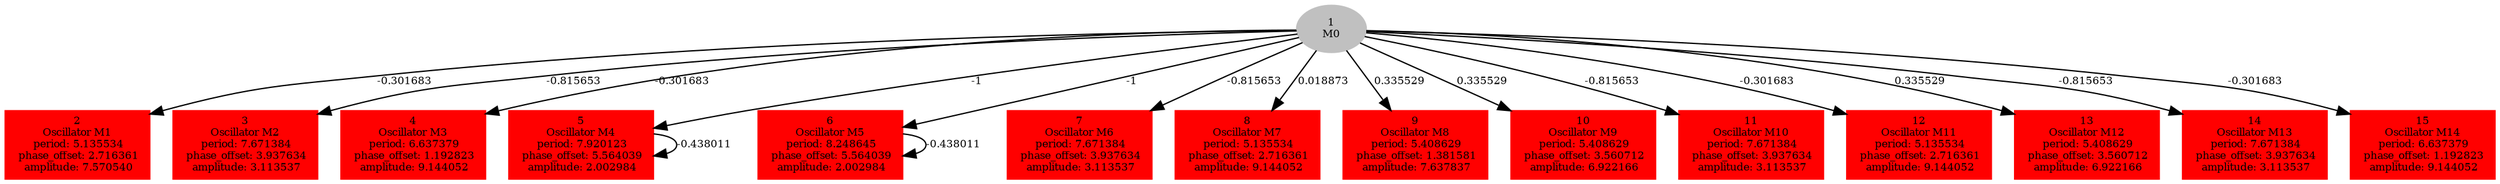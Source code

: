  digraph g{ forcelabels=true;
1[label=<1<BR/>M0>,color="grey",style=filled,fontsize=8];
2 [label=<2<BR />Oscillator M1<BR /> period: 5.135534<BR /> phase_offset: 2.716361<BR /> amplitude: 7.570540>, shape=box,color=red,style=filled,fontsize=8];3 [label=<3<BR />Oscillator M2<BR /> period: 7.671384<BR /> phase_offset: 3.937634<BR /> amplitude: 3.113537>, shape=box,color=red,style=filled,fontsize=8];4 [label=<4<BR />Oscillator M3<BR /> period: 6.637379<BR /> phase_offset: 1.192823<BR /> amplitude: 9.144052>, shape=box,color=red,style=filled,fontsize=8];5 [label=<5<BR />Oscillator M4<BR /> period: 7.920123<BR /> phase_offset: 5.564039<BR /> amplitude: 2.002984>, shape=box,color=red,style=filled,fontsize=8];6 [label=<6<BR />Oscillator M5<BR /> period: 8.248645<BR /> phase_offset: 5.564039<BR /> amplitude: 2.002984>, shape=box,color=red,style=filled,fontsize=8];7 [label=<7<BR />Oscillator M6<BR /> period: 7.671384<BR /> phase_offset: 3.937634<BR /> amplitude: 3.113537>, shape=box,color=red,style=filled,fontsize=8];8 [label=<8<BR />Oscillator M7<BR /> period: 5.135534<BR /> phase_offset: 2.716361<BR /> amplitude: 9.144052>, shape=box,color=red,style=filled,fontsize=8];9 [label=<9<BR />Oscillator M8<BR /> period: 5.408629<BR /> phase_offset: 1.381581<BR /> amplitude: 7.637837>, shape=box,color=red,style=filled,fontsize=8];10 [label=<10<BR />Oscillator M9<BR /> period: 5.408629<BR /> phase_offset: 3.560712<BR /> amplitude: 6.922166>, shape=box,color=red,style=filled,fontsize=8];11 [label=<11<BR />Oscillator M10<BR /> period: 7.671384<BR /> phase_offset: 3.937634<BR /> amplitude: 3.113537>, shape=box,color=red,style=filled,fontsize=8];12 [label=<12<BR />Oscillator M11<BR /> period: 5.135534<BR /> phase_offset: 2.716361<BR /> amplitude: 9.144052>, shape=box,color=red,style=filled,fontsize=8];13 [label=<13<BR />Oscillator M12<BR /> period: 5.408629<BR /> phase_offset: 3.560712<BR /> amplitude: 6.922166>, shape=box,color=red,style=filled,fontsize=8];14 [label=<14<BR />Oscillator M13<BR /> period: 7.671384<BR /> phase_offset: 3.937634<BR /> amplitude: 3.113537>, shape=box,color=red,style=filled,fontsize=8];15 [label=<15<BR />Oscillator M14<BR /> period: 6.637379<BR /> phase_offset: 1.192823<BR /> amplitude: 9.144052>, shape=box,color=red,style=filled,fontsize=8];1 -> 2[label="-0.301683 ",fontsize="8"];
1 -> 3[label="-0.815653 ",fontsize="8"];
1 -> 4[label="-0.301683 ",fontsize="8"];
1 -> 5[label="-1 ",fontsize="8"];
1 -> 6[label="-1 ",fontsize="8"];
1 -> 7[label="-0.815653 ",fontsize="8"];
1 -> 8[label="0.018873 ",fontsize="8"];
1 -> 9[label="0.335529 ",fontsize="8"];
1 -> 10[label="0.335529 ",fontsize="8"];
1 -> 11[label="-0.815653 ",fontsize="8"];
1 -> 12[label="-0.301683 ",fontsize="8"];
1 -> 13[label="0.335529 ",fontsize="8"];
1 -> 14[label="-0.815653 ",fontsize="8"];
1 -> 15[label="-0.301683 ",fontsize="8"];
5 -> 5[label="-0.438011 ",fontsize="8"];
6 -> 6[label="-0.438011 ",fontsize="8"];
 }
